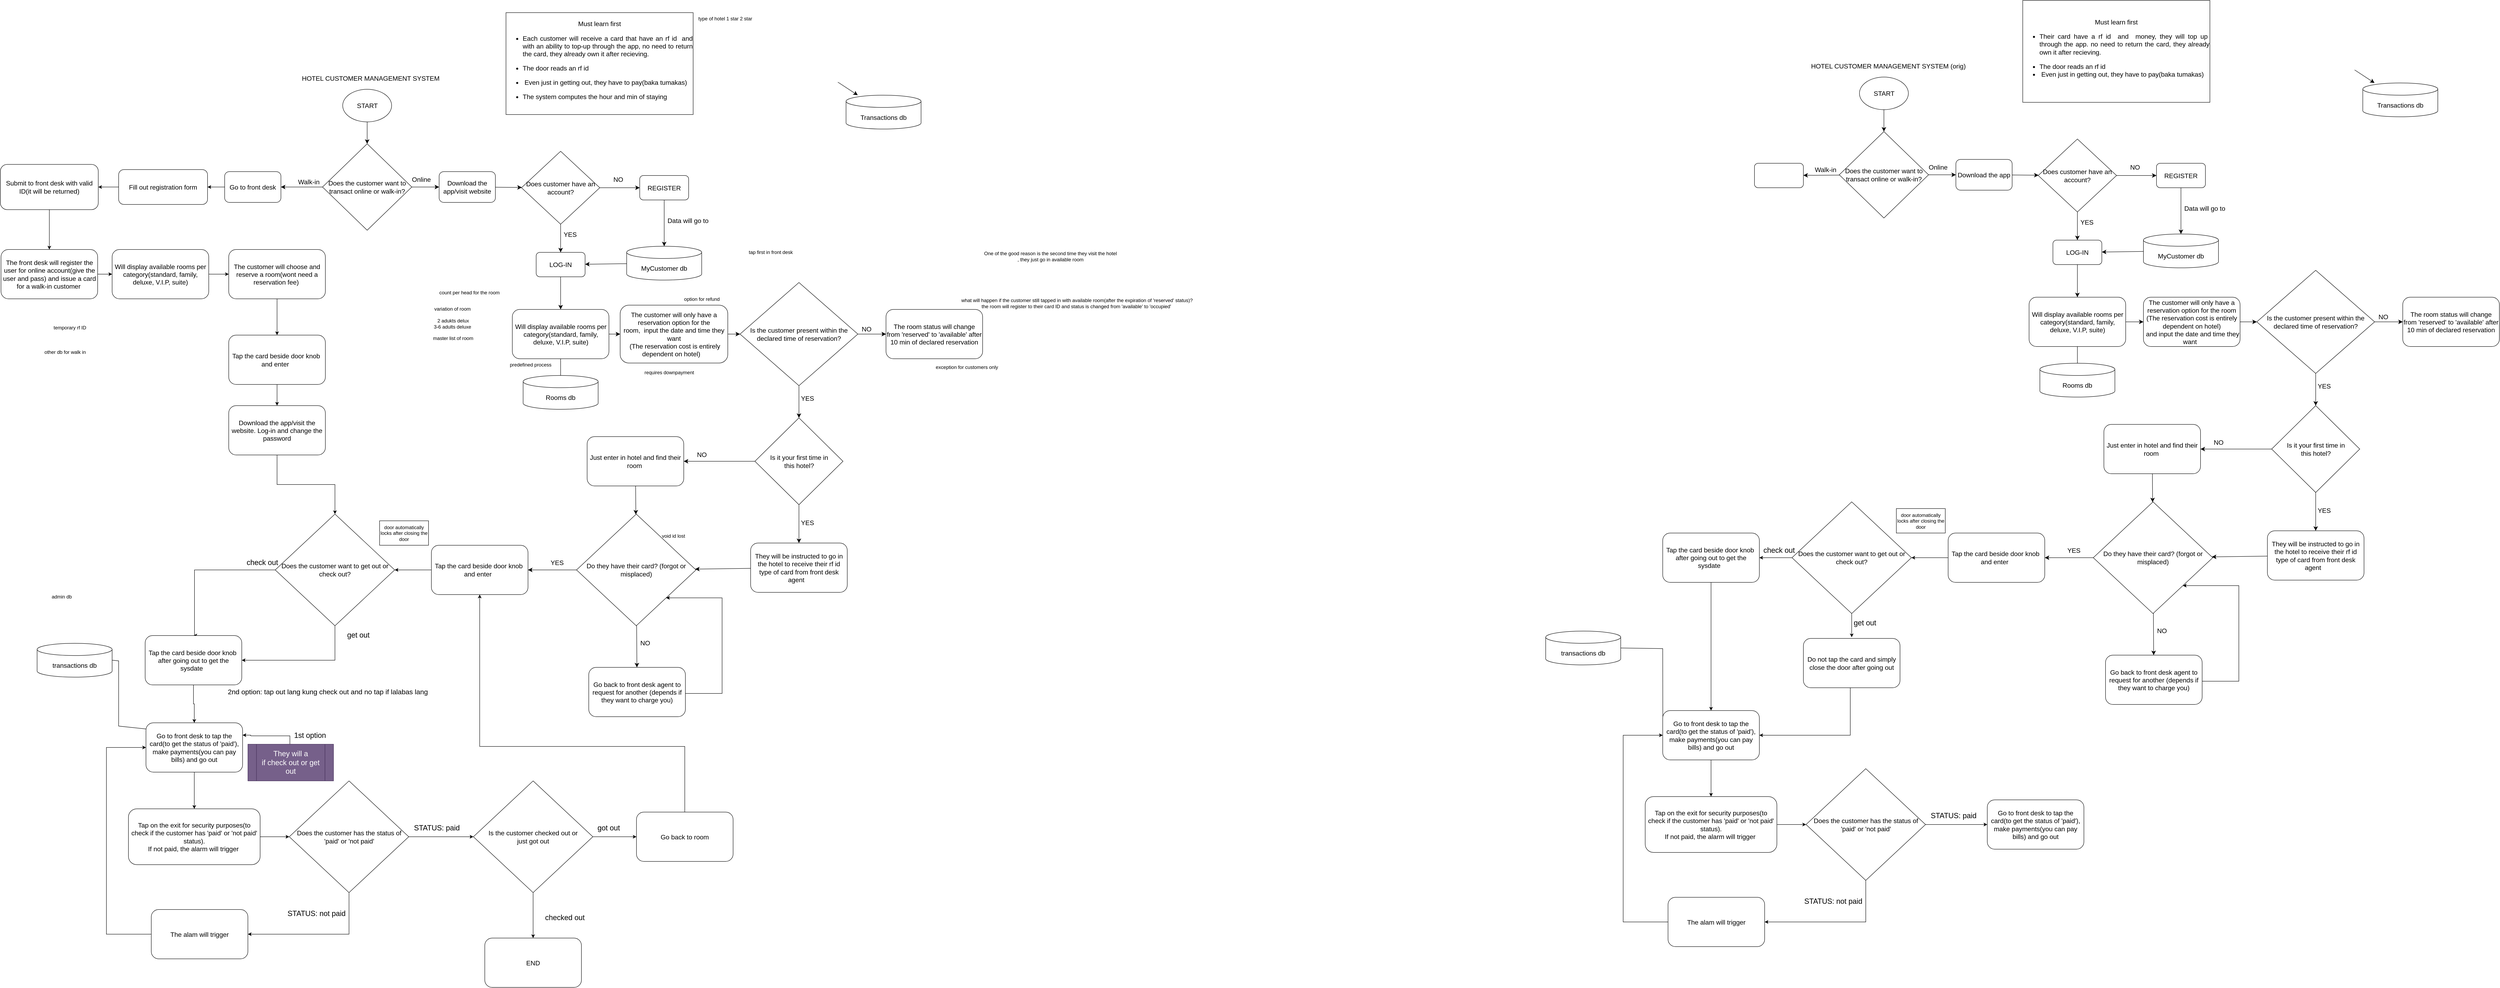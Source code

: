 <mxfile version="21.2.1" type="device">
  <diagram name="Page-1" id="aZgV8eCyQbcmdX_MpPRE">
    <mxGraphModel dx="3067" dy="1353" grid="1" gridSize="10" guides="1" tooltips="1" connect="1" arrows="1" fold="1" page="0" pageScale="1" pageWidth="850" pageHeight="1100" math="0" shadow="0">
      <root>
        <mxCell id="0" />
        <mxCell id="1" parent="0" />
        <mxCell id="vHzP5j8EFXfU7gzcjavY-28" value="" style="edgeStyle=none;curved=1;rounded=0;orthogonalLoop=1;jettySize=auto;html=1;fontSize=12;startSize=8;endSize=8;" parent="1" source="vHzP5j8EFXfU7gzcjavY-1" target="vHzP5j8EFXfU7gzcjavY-18" edge="1">
          <mxGeometry relative="1" as="geometry" />
        </mxCell>
        <mxCell id="vHzP5j8EFXfU7gzcjavY-1" value="START" style="ellipse;whiteSpace=wrap;html=1;fontSize=16;" parent="1" vertex="1">
          <mxGeometry x="-410.5" y="38" width="120" height="80" as="geometry" />
        </mxCell>
        <mxCell id="vHzP5j8EFXfU7gzcjavY-12" value="" style="edgeStyle=none;curved=1;rounded=0;orthogonalLoop=1;jettySize=auto;html=1;fontSize=12;startSize=8;endSize=8;" parent="1" source="vHzP5j8EFXfU7gzcjavY-2" target="vHzP5j8EFXfU7gzcjavY-9" edge="1">
          <mxGeometry relative="1" as="geometry" />
        </mxCell>
        <mxCell id="vHzP5j8EFXfU7gzcjavY-2" value="REGISTER" style="rounded=1;whiteSpace=wrap;html=1;fontSize=16;" parent="1" vertex="1">
          <mxGeometry x="318" y="249.5" width="120" height="60" as="geometry" />
        </mxCell>
        <mxCell id="vHzP5j8EFXfU7gzcjavY-4" value="" style="edgeStyle=none;curved=1;rounded=0;orthogonalLoop=1;jettySize=auto;html=1;fontSize=12;startSize=8;endSize=8;" parent="1" source="vHzP5j8EFXfU7gzcjavY-3" target="vHzP5j8EFXfU7gzcjavY-2" edge="1">
          <mxGeometry relative="1" as="geometry" />
        </mxCell>
        <mxCell id="vHzP5j8EFXfU7gzcjavY-8" value="" style="edgeStyle=none;curved=1;rounded=0;orthogonalLoop=1;jettySize=auto;html=1;fontSize=12;startSize=8;endSize=8;" parent="1" source="vHzP5j8EFXfU7gzcjavY-3" target="vHzP5j8EFXfU7gzcjavY-7" edge="1">
          <mxGeometry relative="1" as="geometry" />
        </mxCell>
        <mxCell id="vHzP5j8EFXfU7gzcjavY-3" value="Does customer have an account?" style="rhombus;whiteSpace=wrap;html=1;fontSize=16;" parent="1" vertex="1">
          <mxGeometry x="28" y="190" width="192" height="179" as="geometry" />
        </mxCell>
        <mxCell id="vHzP5j8EFXfU7gzcjavY-5" value="NO" style="text;html=1;align=center;verticalAlign=middle;resizable=0;points=[];autosize=1;strokeColor=none;fillColor=none;fontSize=16;" parent="1" vertex="1">
          <mxGeometry x="244" y="243" width="42" height="31" as="geometry" />
        </mxCell>
        <mxCell id="vHzP5j8EFXfU7gzcjavY-6" value="YES" style="text;html=1;align=center;verticalAlign=middle;resizable=0;points=[];autosize=1;strokeColor=none;fillColor=none;fontSize=16;" parent="1" vertex="1">
          <mxGeometry x="122" y="378" width="50" height="31" as="geometry" />
        </mxCell>
        <mxCell id="vHzP5j8EFXfU7gzcjavY-14" value="" style="edgeStyle=none;curved=1;rounded=0;orthogonalLoop=1;jettySize=auto;html=1;fontSize=12;startSize=8;endSize=8;" parent="1" source="vHzP5j8EFXfU7gzcjavY-7" target="vHzP5j8EFXfU7gzcjavY-13" edge="1">
          <mxGeometry relative="1" as="geometry" />
        </mxCell>
        <mxCell id="vHzP5j8EFXfU7gzcjavY-7" value="LOG-IN" style="rounded=1;whiteSpace=wrap;html=1;fontSize=16;" parent="1" vertex="1">
          <mxGeometry x="64" y="438" width="120" height="60" as="geometry" />
        </mxCell>
        <mxCell id="vHzP5j8EFXfU7gzcjavY-15" value="" style="edgeStyle=none;curved=1;rounded=0;orthogonalLoop=1;jettySize=auto;html=1;fontSize=12;startSize=8;endSize=8;" parent="1" source="vHzP5j8EFXfU7gzcjavY-9" target="vHzP5j8EFXfU7gzcjavY-7" edge="1">
          <mxGeometry relative="1" as="geometry" />
        </mxCell>
        <mxCell id="vHzP5j8EFXfU7gzcjavY-9" value="MyCustomer db" style="shape=cylinder3;whiteSpace=wrap;html=1;boundedLbl=1;backgroundOutline=1;size=15;fontSize=16;" parent="1" vertex="1">
          <mxGeometry x="286" y="423" width="184" height="83" as="geometry" />
        </mxCell>
        <mxCell id="vHzP5j8EFXfU7gzcjavY-11" value="Data will go to" style="text;html=1;align=center;verticalAlign=middle;resizable=0;points=[];autosize=1;strokeColor=none;fillColor=none;fontSize=16;" parent="1" vertex="1">
          <mxGeometry x="376" y="344" width="119" height="31" as="geometry" />
        </mxCell>
        <mxCell id="vHzP5j8EFXfU7gzcjavY-17" value="" style="edgeStyle=none;curved=1;rounded=0;orthogonalLoop=1;jettySize=auto;html=1;fontSize=12;startSize=8;endSize=8;" parent="1" source="vHzP5j8EFXfU7gzcjavY-13" target="vHzP5j8EFXfU7gzcjavY-16" edge="1">
          <mxGeometry relative="1" as="geometry" />
        </mxCell>
        <mxCell id="vHzP5j8EFXfU7gzcjavY-13" value="Will display available rooms per category(standard, family, deluxe, V.I.P, suite)" style="rounded=1;whiteSpace=wrap;html=1;fontSize=16;" parent="1" vertex="1">
          <mxGeometry x="5.5" y="578" width="237" height="121" as="geometry" />
        </mxCell>
        <mxCell id="vHzP5j8EFXfU7gzcjavY-29" value="" style="edgeStyle=none;curved=1;rounded=0;orthogonalLoop=1;jettySize=auto;html=1;fontSize=12;startSize=8;endSize=8;entryX=0;entryY=0.5;entryDx=0;entryDy=0;" parent="1" source="vHzP5j8EFXfU7gzcjavY-16" target="vHzP5j8EFXfU7gzcjavY-51" edge="1">
          <mxGeometry relative="1" as="geometry">
            <mxPoint x="606" y="637.323" as="targetPoint" />
          </mxGeometry>
        </mxCell>
        <mxCell id="vHzP5j8EFXfU7gzcjavY-16" value="The customer will only have a reservation option for the room,&amp;nbsp;&amp;nbsp;input the date and time they want&lt;br&gt;&amp;nbsp;(The reservation cost is entirely dependent on hotel)&amp;nbsp; &amp;nbsp;" style="rounded=1;whiteSpace=wrap;html=1;fontSize=16;" parent="1" vertex="1">
          <mxGeometry x="270" y="567.5" width="264" height="142" as="geometry" />
        </mxCell>
        <mxCell id="vHzP5j8EFXfU7gzcjavY-23" value="" style="edgeStyle=none;curved=1;rounded=0;orthogonalLoop=1;jettySize=auto;html=1;fontSize=12;startSize=8;endSize=8;" parent="1" source="vHzP5j8EFXfU7gzcjavY-18" target="vHzP5j8EFXfU7gzcjavY-21" edge="1">
          <mxGeometry relative="1" as="geometry" />
        </mxCell>
        <mxCell id="vHzP5j8EFXfU7gzcjavY-25" value="" style="edgeStyle=none;curved=1;rounded=0;orthogonalLoop=1;jettySize=auto;html=1;fontSize=12;startSize=8;endSize=8;entryX=1;entryY=0.5;entryDx=0;entryDy=0;" parent="1" source="vHzP5j8EFXfU7gzcjavY-18" target="HFI7mv-Rq7ysdXP2ffKC-117" edge="1">
          <mxGeometry relative="1" as="geometry">
            <mxPoint x="-548" y="279.092" as="targetPoint" />
          </mxGeometry>
        </mxCell>
        <mxCell id="vHzP5j8EFXfU7gzcjavY-18" value="Does the customer want to transact online or walk-in?" style="rhombus;whiteSpace=wrap;html=1;fontSize=16;" parent="1" vertex="1">
          <mxGeometry x="-460" y="171.75" width="219" height="212" as="geometry" />
        </mxCell>
        <mxCell id="vHzP5j8EFXfU7gzcjavY-20" value="Online" style="text;html=1;align=center;verticalAlign=middle;resizable=0;points=[];autosize=1;strokeColor=none;fillColor=none;fontSize=16;" parent="1" vertex="1">
          <mxGeometry x="-250" y="243" width="64" height="31" as="geometry" />
        </mxCell>
        <mxCell id="vHzP5j8EFXfU7gzcjavY-22" value="" style="edgeStyle=none;curved=1;rounded=0;orthogonalLoop=1;jettySize=auto;html=1;fontSize=12;startSize=8;endSize=8;" parent="1" source="vHzP5j8EFXfU7gzcjavY-21" target="vHzP5j8EFXfU7gzcjavY-3" edge="1">
          <mxGeometry relative="1" as="geometry" />
        </mxCell>
        <mxCell id="vHzP5j8EFXfU7gzcjavY-21" value="Download the app/visit website" style="rounded=1;whiteSpace=wrap;html=1;fontSize=16;" parent="1" vertex="1">
          <mxGeometry x="-174" y="240" width="138" height="75.5" as="geometry" />
        </mxCell>
        <mxCell id="vHzP5j8EFXfU7gzcjavY-26" value="Walk-in" style="text;html=1;align=center;verticalAlign=middle;resizable=0;points=[];autosize=1;strokeColor=none;fillColor=none;fontSize=16;" parent="1" vertex="1">
          <mxGeometry x="-530" y="249.5" width="71" height="31" as="geometry" />
        </mxCell>
        <mxCell id="vHzP5j8EFXfU7gzcjavY-32" value="" style="edgeStyle=none;curved=1;rounded=0;orthogonalLoop=1;jettySize=auto;html=1;fontSize=12;startSize=8;endSize=8;exitX=0.5;exitY=1;exitDx=0;exitDy=0;" parent="1" source="vHzP5j8EFXfU7gzcjavY-51" target="vHzP5j8EFXfU7gzcjavY-31" edge="1">
          <mxGeometry relative="1" as="geometry">
            <mxPoint x="725.689" y="699" as="sourcePoint" />
          </mxGeometry>
        </mxCell>
        <mxCell id="vHzP5j8EFXfU7gzcjavY-44" value="" style="edgeStyle=none;curved=1;rounded=0;orthogonalLoop=1;jettySize=auto;html=1;fontSize=12;startSize=8;endSize=8;" parent="1" target="vHzP5j8EFXfU7gzcjavY-43" edge="1">
          <mxGeometry relative="1" as="geometry">
            <mxPoint x="804" y="20.5" as="sourcePoint" />
          </mxGeometry>
        </mxCell>
        <mxCell id="vHzP5j8EFXfU7gzcjavY-41" value="" style="edgeStyle=none;curved=1;rounded=0;orthogonalLoop=1;jettySize=auto;html=1;fontSize=12;startSize=8;endSize=8;" parent="1" source="vHzP5j8EFXfU7gzcjavY-30" target="vHzP5j8EFXfU7gzcjavY-40" edge="1">
          <mxGeometry relative="1" as="geometry" />
        </mxCell>
        <mxCell id="vHzP5j8EFXfU7gzcjavY-30" value="They will be instructed to go in the hotel to receive their rf id type of card from front desk agent&amp;nbsp; &amp;nbsp;" style="rounded=1;whiteSpace=wrap;html=1;fontSize=16;" parent="1" vertex="1">
          <mxGeometry x="590" y="1151" width="237" height="121" as="geometry" />
        </mxCell>
        <mxCell id="vHzP5j8EFXfU7gzcjavY-33" value="" style="edgeStyle=none;curved=1;rounded=0;orthogonalLoop=1;jettySize=auto;html=1;fontSize=12;startSize=8;endSize=8;" parent="1" source="vHzP5j8EFXfU7gzcjavY-31" target="vHzP5j8EFXfU7gzcjavY-30" edge="1">
          <mxGeometry relative="1" as="geometry" />
        </mxCell>
        <mxCell id="vHzP5j8EFXfU7gzcjavY-36" style="edgeStyle=none;curved=1;rounded=0;orthogonalLoop=1;jettySize=auto;html=1;exitX=0;exitY=0.5;exitDx=0;exitDy=0;entryX=1;entryY=0.5;entryDx=0;entryDy=0;fontSize=12;startSize=8;endSize=8;" parent="1" source="vHzP5j8EFXfU7gzcjavY-31" target="vHzP5j8EFXfU7gzcjavY-35" edge="1">
          <mxGeometry relative="1" as="geometry" />
        </mxCell>
        <mxCell id="vHzP5j8EFXfU7gzcjavY-31" value="Is it your first time in &lt;br&gt;this hotel?" style="rhombus;whiteSpace=wrap;html=1;fontSize=16;" parent="1" vertex="1">
          <mxGeometry x="600.5" y="844" width="216" height="213" as="geometry" />
        </mxCell>
        <mxCell id="vHzP5j8EFXfU7gzcjavY-34" value="YES" style="text;html=1;align=center;verticalAlign=middle;resizable=0;points=[];autosize=1;strokeColor=none;fillColor=none;fontSize=16;" parent="1" vertex="1">
          <mxGeometry x="704" y="1085" width="50" height="31" as="geometry" />
        </mxCell>
        <mxCell id="vHzP5j8EFXfU7gzcjavY-42" value="" style="edgeStyle=none;curved=1;rounded=0;orthogonalLoop=1;jettySize=auto;html=1;fontSize=12;startSize=8;endSize=8;" parent="1" source="vHzP5j8EFXfU7gzcjavY-35" target="vHzP5j8EFXfU7gzcjavY-40" edge="1">
          <mxGeometry relative="1" as="geometry" />
        </mxCell>
        <mxCell id="vHzP5j8EFXfU7gzcjavY-35" value="Just enter in hotel and find their room&amp;nbsp;" style="rounded=1;whiteSpace=wrap;html=1;fontSize=16;" parent="1" vertex="1">
          <mxGeometry x="189" y="890" width="237" height="121" as="geometry" />
        </mxCell>
        <mxCell id="vHzP5j8EFXfU7gzcjavY-37" value="NO" style="text;html=1;align=center;verticalAlign=middle;resizable=0;points=[];autosize=1;strokeColor=none;fillColor=none;fontSize=16;" parent="1" vertex="1">
          <mxGeometry x="449" y="918" width="42" height="31" as="geometry" />
        </mxCell>
        <mxCell id="vHzP5j8EFXfU7gzcjavY-38" value="Must learn first&lt;br&gt;&lt;ul&gt;&lt;li style=&quot;text-align: justify;&quot;&gt;Each customer will receive a card that have an rf id&amp;nbsp; and with an ability to top-up through the app, no need to return the card, they already own it after recieving.&lt;/li&gt;&lt;/ul&gt;&lt;ul&gt;&lt;li style=&quot;text-align: justify;&quot;&gt;The door reads an rf id&lt;/li&gt;&lt;/ul&gt;&lt;ul&gt;&lt;li style=&quot;text-align: justify;&quot;&gt;&amp;nbsp;Even just in getting out, they have to pay(baka tumakas)&lt;/li&gt;&lt;/ul&gt;&lt;ul&gt;&lt;li style=&quot;text-align: justify;&quot;&gt;The system computes the hour and min of staying&lt;/li&gt;&lt;/ul&gt;" style="whiteSpace=wrap;html=1;fontSize=16;" parent="1" vertex="1">
          <mxGeometry x="-10" y="-150" width="459" height="250" as="geometry" />
        </mxCell>
        <mxCell id="vHzP5j8EFXfU7gzcjavY-39" value="HOTEL CUSTOMER MANAGEMENT SYSTEM&amp;nbsp;" style="text;html=1;align=center;verticalAlign=middle;resizable=0;points=[];autosize=1;strokeColor=none;fillColor=none;fontSize=16;" parent="1" vertex="1">
          <mxGeometry x="-525" y="-4" width="370" height="30" as="geometry" />
        </mxCell>
        <mxCell id="vHzP5j8EFXfU7gzcjavY-46" value="" style="edgeStyle=none;curved=1;rounded=0;orthogonalLoop=1;jettySize=auto;html=1;fontSize=12;startSize=8;endSize=8;" parent="1" source="vHzP5j8EFXfU7gzcjavY-40" target="vHzP5j8EFXfU7gzcjavY-45" edge="1">
          <mxGeometry relative="1" as="geometry" />
        </mxCell>
        <mxCell id="vHzP5j8EFXfU7gzcjavY-50" value="" style="edgeStyle=none;curved=1;rounded=0;orthogonalLoop=1;jettySize=auto;html=1;fontSize=12;startSize=8;endSize=8;entryX=1;entryY=0.5;entryDx=0;entryDy=0;" parent="1" source="vHzP5j8EFXfU7gzcjavY-40" target="vHzP5j8EFXfU7gzcjavY-48" edge="1">
          <mxGeometry relative="1" as="geometry" />
        </mxCell>
        <mxCell id="vHzP5j8EFXfU7gzcjavY-40" value="Do they have their card? (forgot or misplaced)" style="rhombus;whiteSpace=wrap;html=1;fontSize=16;" parent="1" vertex="1">
          <mxGeometry x="163" y="1080" width="293" height="274" as="geometry" />
        </mxCell>
        <mxCell id="vHzP5j8EFXfU7gzcjavY-43" value="Transactions db" style="shape=cylinder3;whiteSpace=wrap;html=1;boundedLbl=1;backgroundOutline=1;size=15;fontSize=16;" parent="1" vertex="1">
          <mxGeometry x="824" y="52.5" width="184" height="83" as="geometry" />
        </mxCell>
        <mxCell id="HHGCm1H7fJP7jwC3Dg9E-1" style="edgeStyle=orthogonalEdgeStyle;rounded=0;orthogonalLoop=1;jettySize=auto;html=1;entryX=1;entryY=1;entryDx=0;entryDy=0;" parent="1" source="vHzP5j8EFXfU7gzcjavY-45" target="vHzP5j8EFXfU7gzcjavY-40" edge="1">
          <mxGeometry relative="1" as="geometry">
            <Array as="points">
              <mxPoint x="520" y="1520" />
              <mxPoint x="520" y="1285" />
            </Array>
          </mxGeometry>
        </mxCell>
        <mxCell id="vHzP5j8EFXfU7gzcjavY-45" value="Go back to front desk agent to request for another (depends if they want to charge you)" style="rounded=1;whiteSpace=wrap;html=1;fontSize=16;" parent="1" vertex="1">
          <mxGeometry x="193" y="1456" width="237" height="121" as="geometry" />
        </mxCell>
        <mxCell id="vHzP5j8EFXfU7gzcjavY-47" value="NO" style="text;html=1;align=center;verticalAlign=middle;resizable=0;points=[];autosize=1;strokeColor=none;fillColor=none;fontSize=16;" parent="1" vertex="1">
          <mxGeometry x="310" y="1380" width="42" height="31" as="geometry" />
        </mxCell>
        <mxCell id="K3KeUEr2kpdi1jOSPKH9-2" value="" style="edgeStyle=orthogonalEdgeStyle;rounded=0;orthogonalLoop=1;jettySize=auto;html=1;" parent="1" source="vHzP5j8EFXfU7gzcjavY-48" target="vHzP5j8EFXfU7gzcjavY-60" edge="1">
          <mxGeometry relative="1" as="geometry" />
        </mxCell>
        <mxCell id="vHzP5j8EFXfU7gzcjavY-48" value="Tap the card beside door knob&amp;nbsp;&lt;br&gt;and enter&amp;nbsp;&amp;nbsp;" style="rounded=1;whiteSpace=wrap;html=1;fontSize=16;" parent="1" vertex="1">
          <mxGeometry x="-193" y="1156.5" width="237" height="121" as="geometry" />
        </mxCell>
        <mxCell id="vHzP5j8EFXfU7gzcjavY-49" value="YES" style="text;html=1;align=center;verticalAlign=middle;resizable=0;points=[];autosize=1;strokeColor=none;fillColor=none;fontSize=16;" parent="1" vertex="1">
          <mxGeometry x="90" y="1183" width="50" height="31" as="geometry" />
        </mxCell>
        <mxCell id="vHzP5j8EFXfU7gzcjavY-54" value="" style="edgeStyle=none;curved=1;rounded=0;orthogonalLoop=1;jettySize=auto;html=1;fontSize=12;startSize=8;endSize=8;" parent="1" source="vHzP5j8EFXfU7gzcjavY-51" target="vHzP5j8EFXfU7gzcjavY-53" edge="1">
          <mxGeometry relative="1" as="geometry" />
        </mxCell>
        <mxCell id="vHzP5j8EFXfU7gzcjavY-51" value="Is the customer present within the declared time of reservation?" style="rhombus;whiteSpace=wrap;html=1;fontSize=16;" parent="1" vertex="1">
          <mxGeometry x="564" y="512" width="289" height="253" as="geometry" />
        </mxCell>
        <mxCell id="vHzP5j8EFXfU7gzcjavY-52" value="YES" style="text;html=1;align=center;verticalAlign=middle;resizable=0;points=[];autosize=1;strokeColor=none;fillColor=none;fontSize=16;" parent="1" vertex="1">
          <mxGeometry x="704" y="780" width="50" height="31" as="geometry" />
        </mxCell>
        <mxCell id="vHzP5j8EFXfU7gzcjavY-53" value="The room status will change from &#39;reserved&#39; to &#39;available&#39; after 10 min of declared reservation" style="rounded=1;whiteSpace=wrap;html=1;fontSize=16;" parent="1" vertex="1">
          <mxGeometry x="922" y="578" width="237" height="121" as="geometry" />
        </mxCell>
        <mxCell id="vHzP5j8EFXfU7gzcjavY-55" value="NO" style="text;html=1;align=center;verticalAlign=middle;resizable=0;points=[];autosize=1;strokeColor=none;fillColor=none;fontSize=16;" parent="1" vertex="1">
          <mxGeometry x="853" y="610" width="42" height="31" as="geometry" />
        </mxCell>
        <mxCell id="K3KeUEr2kpdi1jOSPKH9-6" value="" style="edgeStyle=orthogonalEdgeStyle;rounded=0;orthogonalLoop=1;jettySize=auto;html=1;entryX=0.5;entryY=0;entryDx=0;entryDy=0;" parent="1" source="vHzP5j8EFXfU7gzcjavY-60" target="K3KeUEr2kpdi1jOSPKH9-11" edge="1">
          <mxGeometry relative="1" as="geometry">
            <mxPoint x="-658.0" y="1217" as="targetPoint" />
            <Array as="points">
              <mxPoint x="-774" y="1217" />
            </Array>
          </mxGeometry>
        </mxCell>
        <mxCell id="HFI7mv-Rq7ysdXP2ffKC-119" style="edgeStyle=orthogonalEdgeStyle;rounded=0;orthogonalLoop=1;jettySize=auto;html=1;entryX=1;entryY=0.5;entryDx=0;entryDy=0;" edge="1" parent="1" source="vHzP5j8EFXfU7gzcjavY-60" target="K3KeUEr2kpdi1jOSPKH9-11">
          <mxGeometry relative="1" as="geometry">
            <Array as="points">
              <mxPoint x="-430" y="1438" />
            </Array>
          </mxGeometry>
        </mxCell>
        <mxCell id="vHzP5j8EFXfU7gzcjavY-60" value="Does the customer want to get out or check out?" style="rhombus;whiteSpace=wrap;html=1;fontSize=16;" parent="1" vertex="1">
          <mxGeometry x="-576" y="1080" width="293" height="274" as="geometry" />
        </mxCell>
        <mxCell id="K3KeUEr2kpdi1jOSPKH9-1" value="door automatically locks after closing the door" style="whiteSpace=wrap;html=1;" parent="1" vertex="1">
          <mxGeometry x="-320" y="1096.5" width="120" height="60" as="geometry" />
        </mxCell>
        <mxCell id="K3KeUEr2kpdi1jOSPKH9-7" value="&lt;font style=&quot;font-size: 18px;&quot;&gt;get out&amp;nbsp;&lt;/font&gt;" style="text;html=1;align=center;verticalAlign=middle;resizable=0;points=[];autosize=1;strokeColor=none;fillColor=none;" parent="1" vertex="1">
          <mxGeometry x="-410" y="1357" width="80" height="40" as="geometry" />
        </mxCell>
        <mxCell id="K3KeUEr2kpdi1jOSPKH9-14" style="edgeStyle=orthogonalEdgeStyle;rounded=0;orthogonalLoop=1;jettySize=auto;html=1;entryX=0.5;entryY=0;entryDx=0;entryDy=0;" parent="1" source="K3KeUEr2kpdi1jOSPKH9-11" target="K3KeUEr2kpdi1jOSPKH9-13" edge="1">
          <mxGeometry relative="1" as="geometry" />
        </mxCell>
        <mxCell id="K3KeUEr2kpdi1jOSPKH9-11" value="Tap the card beside door knob&amp;nbsp;&lt;br&gt;after going out to get the sysdate&amp;nbsp;&amp;nbsp;" style="rounded=1;whiteSpace=wrap;html=1;fontSize=16;" parent="1" vertex="1">
          <mxGeometry x="-895" y="1378" width="237" height="121" as="geometry" />
        </mxCell>
        <mxCell id="K3KeUEr2kpdi1jOSPKH9-17" style="edgeStyle=orthogonalEdgeStyle;rounded=0;orthogonalLoop=1;jettySize=auto;html=1;entryX=0.5;entryY=0;entryDx=0;entryDy=0;" parent="1" source="K3KeUEr2kpdi1jOSPKH9-13" target="K3KeUEr2kpdi1jOSPKH9-16" edge="1">
          <mxGeometry relative="1" as="geometry" />
        </mxCell>
        <mxCell id="K3KeUEr2kpdi1jOSPKH9-13" value="Go to front desk to tap the card(to get the status of &#39;paid&#39;), make payments(you can pay bills) and go out" style="rounded=1;whiteSpace=wrap;html=1;fontSize=16;" parent="1" vertex="1">
          <mxGeometry x="-893" y="1592" width="237" height="121" as="geometry" />
        </mxCell>
        <mxCell id="HFI7mv-Rq7ysdXP2ffKC-4" value="" style="edgeStyle=orthogonalEdgeStyle;rounded=0;orthogonalLoop=1;jettySize=auto;html=1;" edge="1" parent="1" source="K3KeUEr2kpdi1jOSPKH9-16" target="HFI7mv-Rq7ysdXP2ffKC-3">
          <mxGeometry relative="1" as="geometry" />
        </mxCell>
        <mxCell id="K3KeUEr2kpdi1jOSPKH9-16" value="Tap on the exit for security purposes(to check if the customer has &#39;paid&#39; or &#39;not paid&#39; status).&lt;br&gt;If not paid, the alarm will trigger&amp;nbsp;" style="rounded=1;whiteSpace=wrap;html=1;fontSize=16;" parent="1" vertex="1">
          <mxGeometry x="-936" y="1803" width="323" height="137" as="geometry" />
        </mxCell>
        <mxCell id="K3KeUEr2kpdi1jOSPKH9-18" value="&lt;font style=&quot;font-size: 18px;&quot;&gt;check out&lt;/font&gt;" style="text;html=1;align=center;verticalAlign=middle;resizable=0;points=[];autosize=1;strokeColor=none;fillColor=none;" parent="1" vertex="1">
          <mxGeometry x="-658" y="1178.5" width="100" height="40" as="geometry" />
        </mxCell>
        <mxCell id="HFI7mv-Rq7ysdXP2ffKC-1" value="Rooms db" style="shape=cylinder3;whiteSpace=wrap;html=1;boundedLbl=1;backgroundOutline=1;size=15;fontSize=16;" vertex="1" parent="1">
          <mxGeometry x="32" y="740" width="184" height="83" as="geometry" />
        </mxCell>
        <mxCell id="HFI7mv-Rq7ysdXP2ffKC-2" value="" style="endArrow=none;html=1;rounded=0;entryX=0.5;entryY=1;entryDx=0;entryDy=0;exitX=0.5;exitY=0;exitDx=0;exitDy=0;exitPerimeter=0;" edge="1" parent="1" source="HFI7mv-Rq7ysdXP2ffKC-1" target="vHzP5j8EFXfU7gzcjavY-13">
          <mxGeometry width="50" height="50" relative="1" as="geometry">
            <mxPoint x="-110" y="770" as="sourcePoint" />
            <mxPoint x="-60" y="720" as="targetPoint" />
          </mxGeometry>
        </mxCell>
        <mxCell id="HFI7mv-Rq7ysdXP2ffKC-10" style="edgeStyle=orthogonalEdgeStyle;rounded=0;orthogonalLoop=1;jettySize=auto;html=1;entryX=1;entryY=0.5;entryDx=0;entryDy=0;" edge="1" parent="1" source="HFI7mv-Rq7ysdXP2ffKC-3" target="HFI7mv-Rq7ysdXP2ffKC-7">
          <mxGeometry relative="1" as="geometry">
            <Array as="points">
              <mxPoint x="-395" y="2111" />
            </Array>
          </mxGeometry>
        </mxCell>
        <mxCell id="HFI7mv-Rq7ysdXP2ffKC-13" value="" style="edgeStyle=orthogonalEdgeStyle;rounded=0;orthogonalLoop=1;jettySize=auto;html=1;entryX=0;entryY=0.5;entryDx=0;entryDy=0;" edge="1" parent="1" source="HFI7mv-Rq7ysdXP2ffKC-3" target="HFI7mv-Rq7ysdXP2ffKC-97">
          <mxGeometry relative="1" as="geometry">
            <mxPoint x="-97" y="1871.5" as="targetPoint" />
          </mxGeometry>
        </mxCell>
        <mxCell id="HFI7mv-Rq7ysdXP2ffKC-3" value="Does the customer has the status of &#39;paid&#39; or &#39;not paid&#39;" style="rhombus;whiteSpace=wrap;html=1;fontSize=16;" vertex="1" parent="1">
          <mxGeometry x="-541.5" y="1734.5" width="293" height="274" as="geometry" />
        </mxCell>
        <mxCell id="HFI7mv-Rq7ysdXP2ffKC-6" value="&lt;font style=&quot;font-size: 18px;&quot;&gt;STATUS: not paid&lt;/font&gt;" style="text;html=1;align=center;verticalAlign=middle;resizable=0;points=[];autosize=1;strokeColor=none;fillColor=none;" vertex="1" parent="1">
          <mxGeometry x="-560" y="2040" width="170" height="40" as="geometry" />
        </mxCell>
        <mxCell id="HFI7mv-Rq7ysdXP2ffKC-11" style="edgeStyle=orthogonalEdgeStyle;rounded=0;orthogonalLoop=1;jettySize=auto;html=1;entryX=0;entryY=0.5;entryDx=0;entryDy=0;" edge="1" parent="1" source="HFI7mv-Rq7ysdXP2ffKC-7" target="K3KeUEr2kpdi1jOSPKH9-13">
          <mxGeometry relative="1" as="geometry">
            <Array as="points">
              <mxPoint x="-990" y="2110" />
              <mxPoint x="-990" y="1652" />
            </Array>
          </mxGeometry>
        </mxCell>
        <mxCell id="HFI7mv-Rq7ysdXP2ffKC-7" value="The alam will trigger" style="rounded=1;whiteSpace=wrap;html=1;fontSize=16;" vertex="1" parent="1">
          <mxGeometry x="-880" y="2050" width="237" height="121" as="geometry" />
        </mxCell>
        <mxCell id="HFI7mv-Rq7ysdXP2ffKC-14" value="&lt;font style=&quot;font-size: 18px;&quot;&gt;STATUS: paid&lt;/font&gt;" style="text;html=1;align=center;verticalAlign=middle;resizable=0;points=[];autosize=1;strokeColor=none;fillColor=none;" vertex="1" parent="1">
          <mxGeometry x="-250" y="1830" width="140" height="40" as="geometry" />
        </mxCell>
        <mxCell id="HFI7mv-Rq7ysdXP2ffKC-15" value="transactions db" style="shape=cylinder3;whiteSpace=wrap;html=1;boundedLbl=1;backgroundOutline=1;size=15;fontSize=16;" vertex="1" parent="1">
          <mxGeometry x="-1160" y="1397" width="184" height="83" as="geometry" />
        </mxCell>
        <mxCell id="HFI7mv-Rq7ysdXP2ffKC-16" value="" style="endArrow=none;html=1;rounded=0;exitX=1;exitY=0.5;exitDx=0;exitDy=0;exitPerimeter=0;entryX=0.001;entryY=0.125;entryDx=0;entryDy=0;entryPerimeter=0;" edge="1" parent="1" source="HFI7mv-Rq7ysdXP2ffKC-15" target="K3KeUEr2kpdi1jOSPKH9-13">
          <mxGeometry width="50" height="50" relative="1" as="geometry">
            <mxPoint x="-920" y="1500" as="sourcePoint" />
            <mxPoint x="-870" y="1450" as="targetPoint" />
            <Array as="points">
              <mxPoint x="-960" y="1440" />
              <mxPoint x="-960" y="1600" />
            </Array>
          </mxGeometry>
        </mxCell>
        <mxCell id="HFI7mv-Rq7ysdXP2ffKC-17" value="" style="edgeStyle=none;curved=1;rounded=0;orthogonalLoop=1;jettySize=auto;html=1;fontSize=12;startSize=8;endSize=8;" edge="1" parent="1" source="HFI7mv-Rq7ysdXP2ffKC-18" target="HFI7mv-Rq7ysdXP2ffKC-37">
          <mxGeometry relative="1" as="geometry" />
        </mxCell>
        <mxCell id="HFI7mv-Rq7ysdXP2ffKC-18" value="START" style="ellipse;whiteSpace=wrap;html=1;fontSize=16;" vertex="1" parent="1">
          <mxGeometry x="3309.5" y="8" width="120" height="80" as="geometry" />
        </mxCell>
        <mxCell id="HFI7mv-Rq7ysdXP2ffKC-19" value="" style="edgeStyle=none;curved=1;rounded=0;orthogonalLoop=1;jettySize=auto;html=1;fontSize=12;startSize=8;endSize=8;" edge="1" parent="1" source="HFI7mv-Rq7ysdXP2ffKC-20" target="HFI7mv-Rq7ysdXP2ffKC-29">
          <mxGeometry relative="1" as="geometry" />
        </mxCell>
        <mxCell id="HFI7mv-Rq7ysdXP2ffKC-20" value="REGISTER" style="rounded=1;whiteSpace=wrap;html=1;fontSize=16;" vertex="1" parent="1">
          <mxGeometry x="4038" y="219.5" width="120" height="60" as="geometry" />
        </mxCell>
        <mxCell id="HFI7mv-Rq7ysdXP2ffKC-21" value="" style="edgeStyle=none;curved=1;rounded=0;orthogonalLoop=1;jettySize=auto;html=1;fontSize=12;startSize=8;endSize=8;" edge="1" parent="1" source="HFI7mv-Rq7ysdXP2ffKC-23" target="HFI7mv-Rq7ysdXP2ffKC-20">
          <mxGeometry relative="1" as="geometry" />
        </mxCell>
        <mxCell id="HFI7mv-Rq7ysdXP2ffKC-22" value="" style="edgeStyle=none;curved=1;rounded=0;orthogonalLoop=1;jettySize=auto;html=1;fontSize=12;startSize=8;endSize=8;" edge="1" parent="1" source="HFI7mv-Rq7ysdXP2ffKC-23" target="HFI7mv-Rq7ysdXP2ffKC-27">
          <mxGeometry relative="1" as="geometry" />
        </mxCell>
        <mxCell id="HFI7mv-Rq7ysdXP2ffKC-23" value="Does customer have an account?" style="rhombus;whiteSpace=wrap;html=1;fontSize=16;" vertex="1" parent="1">
          <mxGeometry x="3748" y="160" width="192" height="179" as="geometry" />
        </mxCell>
        <mxCell id="HFI7mv-Rq7ysdXP2ffKC-24" value="NO" style="text;html=1;align=center;verticalAlign=middle;resizable=0;points=[];autosize=1;strokeColor=none;fillColor=none;fontSize=16;" vertex="1" parent="1">
          <mxGeometry x="3964" y="213" width="42" height="31" as="geometry" />
        </mxCell>
        <mxCell id="HFI7mv-Rq7ysdXP2ffKC-25" value="YES" style="text;html=1;align=center;verticalAlign=middle;resizable=0;points=[];autosize=1;strokeColor=none;fillColor=none;fontSize=16;" vertex="1" parent="1">
          <mxGeometry x="3842" y="348" width="50" height="31" as="geometry" />
        </mxCell>
        <mxCell id="HFI7mv-Rq7ysdXP2ffKC-26" value="" style="edgeStyle=none;curved=1;rounded=0;orthogonalLoop=1;jettySize=auto;html=1;fontSize=12;startSize=8;endSize=8;" edge="1" parent="1" source="HFI7mv-Rq7ysdXP2ffKC-27" target="HFI7mv-Rq7ysdXP2ffKC-32">
          <mxGeometry relative="1" as="geometry" />
        </mxCell>
        <mxCell id="HFI7mv-Rq7ysdXP2ffKC-27" value="LOG-IN" style="rounded=1;whiteSpace=wrap;html=1;fontSize=16;" vertex="1" parent="1">
          <mxGeometry x="3784" y="408" width="120" height="60" as="geometry" />
        </mxCell>
        <mxCell id="HFI7mv-Rq7ysdXP2ffKC-28" value="" style="edgeStyle=none;curved=1;rounded=0;orthogonalLoop=1;jettySize=auto;html=1;fontSize=12;startSize=8;endSize=8;" edge="1" parent="1" source="HFI7mv-Rq7ysdXP2ffKC-29" target="HFI7mv-Rq7ysdXP2ffKC-27">
          <mxGeometry relative="1" as="geometry" />
        </mxCell>
        <mxCell id="HFI7mv-Rq7ysdXP2ffKC-29" value="MyCustomer db" style="shape=cylinder3;whiteSpace=wrap;html=1;boundedLbl=1;backgroundOutline=1;size=15;fontSize=16;" vertex="1" parent="1">
          <mxGeometry x="4006" y="393" width="184" height="83" as="geometry" />
        </mxCell>
        <mxCell id="HFI7mv-Rq7ysdXP2ffKC-30" value="Data will go to" style="text;html=1;align=center;verticalAlign=middle;resizable=0;points=[];autosize=1;strokeColor=none;fillColor=none;fontSize=16;" vertex="1" parent="1">
          <mxGeometry x="4096" y="314" width="119" height="31" as="geometry" />
        </mxCell>
        <mxCell id="HFI7mv-Rq7ysdXP2ffKC-31" value="" style="edgeStyle=none;curved=1;rounded=0;orthogonalLoop=1;jettySize=auto;html=1;fontSize=12;startSize=8;endSize=8;" edge="1" parent="1" source="HFI7mv-Rq7ysdXP2ffKC-32" target="HFI7mv-Rq7ysdXP2ffKC-34">
          <mxGeometry relative="1" as="geometry" />
        </mxCell>
        <mxCell id="HFI7mv-Rq7ysdXP2ffKC-32" value="Will display available rooms per category(standard, family, deluxe, V.I.P, suite)" style="rounded=1;whiteSpace=wrap;html=1;fontSize=16;" vertex="1" parent="1">
          <mxGeometry x="3725.5" y="548" width="237" height="121" as="geometry" />
        </mxCell>
        <mxCell id="HFI7mv-Rq7ysdXP2ffKC-33" value="" style="edgeStyle=none;curved=1;rounded=0;orthogonalLoop=1;jettySize=auto;html=1;fontSize=12;startSize=8;endSize=8;entryX=0;entryY=0.5;entryDx=0;entryDy=0;" edge="1" parent="1" source="HFI7mv-Rq7ysdXP2ffKC-34" target="HFI7mv-Rq7ysdXP2ffKC-67">
          <mxGeometry relative="1" as="geometry">
            <mxPoint x="4326" y="607.323" as="targetPoint" />
          </mxGeometry>
        </mxCell>
        <mxCell id="HFI7mv-Rq7ysdXP2ffKC-34" value="The customer will only have a reservation option for the room (The reservation cost is entirely dependent on hotel)&lt;br&gt;&amp;nbsp;and input the date and time they want&amp;nbsp;&amp;nbsp;" style="rounded=1;whiteSpace=wrap;html=1;fontSize=16;" vertex="1" parent="1">
          <mxGeometry x="4006" y="548" width="237" height="121" as="geometry" />
        </mxCell>
        <mxCell id="HFI7mv-Rq7ysdXP2ffKC-35" value="" style="edgeStyle=none;curved=1;rounded=0;orthogonalLoop=1;jettySize=auto;html=1;fontSize=12;startSize=8;endSize=8;" edge="1" parent="1" source="HFI7mv-Rq7ysdXP2ffKC-37" target="HFI7mv-Rq7ysdXP2ffKC-40">
          <mxGeometry relative="1" as="geometry" />
        </mxCell>
        <mxCell id="HFI7mv-Rq7ysdXP2ffKC-36" value="" style="edgeStyle=none;curved=1;rounded=0;orthogonalLoop=1;jettySize=auto;html=1;fontSize=12;startSize=8;endSize=8;" edge="1" parent="1" source="HFI7mv-Rq7ysdXP2ffKC-37" target="HFI7mv-Rq7ysdXP2ffKC-41">
          <mxGeometry relative="1" as="geometry" />
        </mxCell>
        <mxCell id="HFI7mv-Rq7ysdXP2ffKC-37" value="Does the customer want to transact online or walk-in?" style="rhombus;whiteSpace=wrap;html=1;fontSize=16;" vertex="1" parent="1">
          <mxGeometry x="3260" y="141.75" width="219" height="212" as="geometry" />
        </mxCell>
        <mxCell id="HFI7mv-Rq7ysdXP2ffKC-38" value="Online" style="text;html=1;align=center;verticalAlign=middle;resizable=0;points=[];autosize=1;strokeColor=none;fillColor=none;fontSize=16;" vertex="1" parent="1">
          <mxGeometry x="3470" y="213" width="64" height="31" as="geometry" />
        </mxCell>
        <mxCell id="HFI7mv-Rq7ysdXP2ffKC-39" value="" style="edgeStyle=none;curved=1;rounded=0;orthogonalLoop=1;jettySize=auto;html=1;fontSize=12;startSize=8;endSize=8;" edge="1" parent="1" source="HFI7mv-Rq7ysdXP2ffKC-40" target="HFI7mv-Rq7ysdXP2ffKC-23">
          <mxGeometry relative="1" as="geometry" />
        </mxCell>
        <mxCell id="HFI7mv-Rq7ysdXP2ffKC-40" value="Download the app" style="rounded=1;whiteSpace=wrap;html=1;fontSize=16;" vertex="1" parent="1">
          <mxGeometry x="3546" y="210" width="138" height="75.5" as="geometry" />
        </mxCell>
        <mxCell id="HFI7mv-Rq7ysdXP2ffKC-41" value="" style="rounded=1;whiteSpace=wrap;html=1;fontSize=16;" vertex="1" parent="1">
          <mxGeometry x="3052" y="219.5" width="120" height="60" as="geometry" />
        </mxCell>
        <mxCell id="HFI7mv-Rq7ysdXP2ffKC-42" value="Walk-in" style="text;html=1;align=center;verticalAlign=middle;resizable=0;points=[];autosize=1;strokeColor=none;fillColor=none;fontSize=16;" vertex="1" parent="1">
          <mxGeometry x="3190" y="219.5" width="71" height="31" as="geometry" />
        </mxCell>
        <mxCell id="HFI7mv-Rq7ysdXP2ffKC-43" value="" style="edgeStyle=none;curved=1;rounded=0;orthogonalLoop=1;jettySize=auto;html=1;fontSize=12;startSize=8;endSize=8;exitX=0.5;exitY=1;exitDx=0;exitDy=0;" edge="1" parent="1" source="HFI7mv-Rq7ysdXP2ffKC-67" target="HFI7mv-Rq7ysdXP2ffKC-49">
          <mxGeometry relative="1" as="geometry">
            <mxPoint x="4445.689" y="669" as="sourcePoint" />
          </mxGeometry>
        </mxCell>
        <mxCell id="HFI7mv-Rq7ysdXP2ffKC-44" value="" style="edgeStyle=none;curved=1;rounded=0;orthogonalLoop=1;jettySize=auto;html=1;fontSize=12;startSize=8;endSize=8;" edge="1" parent="1" target="HFI7mv-Rq7ysdXP2ffKC-59">
          <mxGeometry relative="1" as="geometry">
            <mxPoint x="4524" y="-9.5" as="sourcePoint" />
          </mxGeometry>
        </mxCell>
        <mxCell id="HFI7mv-Rq7ysdXP2ffKC-45" value="" style="edgeStyle=none;curved=1;rounded=0;orthogonalLoop=1;jettySize=auto;html=1;fontSize=12;startSize=8;endSize=8;" edge="1" parent="1" source="HFI7mv-Rq7ysdXP2ffKC-46" target="HFI7mv-Rq7ysdXP2ffKC-58">
          <mxGeometry relative="1" as="geometry" />
        </mxCell>
        <mxCell id="HFI7mv-Rq7ysdXP2ffKC-46" value="They will be instructed to go in the hotel to receive their rf id type of card from front desk agent&amp;nbsp; &amp;nbsp;" style="rounded=1;whiteSpace=wrap;html=1;fontSize=16;" vertex="1" parent="1">
          <mxGeometry x="4310" y="1121" width="237" height="121" as="geometry" />
        </mxCell>
        <mxCell id="HFI7mv-Rq7ysdXP2ffKC-47" value="" style="edgeStyle=none;curved=1;rounded=0;orthogonalLoop=1;jettySize=auto;html=1;fontSize=12;startSize=8;endSize=8;" edge="1" parent="1" source="HFI7mv-Rq7ysdXP2ffKC-49" target="HFI7mv-Rq7ysdXP2ffKC-46">
          <mxGeometry relative="1" as="geometry" />
        </mxCell>
        <mxCell id="HFI7mv-Rq7ysdXP2ffKC-48" style="edgeStyle=none;curved=1;rounded=0;orthogonalLoop=1;jettySize=auto;html=1;exitX=0;exitY=0.5;exitDx=0;exitDy=0;entryX=1;entryY=0.5;entryDx=0;entryDy=0;fontSize=12;startSize=8;endSize=8;" edge="1" parent="1" source="HFI7mv-Rq7ysdXP2ffKC-49" target="HFI7mv-Rq7ysdXP2ffKC-52">
          <mxGeometry relative="1" as="geometry" />
        </mxCell>
        <mxCell id="HFI7mv-Rq7ysdXP2ffKC-49" value="Is it your first time in &lt;br&gt;this hotel?" style="rhombus;whiteSpace=wrap;html=1;fontSize=16;" vertex="1" parent="1">
          <mxGeometry x="4320.5" y="814" width="216" height="213" as="geometry" />
        </mxCell>
        <mxCell id="HFI7mv-Rq7ysdXP2ffKC-50" value="YES" style="text;html=1;align=center;verticalAlign=middle;resizable=0;points=[];autosize=1;strokeColor=none;fillColor=none;fontSize=16;" vertex="1" parent="1">
          <mxGeometry x="4424" y="1055" width="50" height="31" as="geometry" />
        </mxCell>
        <mxCell id="HFI7mv-Rq7ysdXP2ffKC-51" value="" style="edgeStyle=none;curved=1;rounded=0;orthogonalLoop=1;jettySize=auto;html=1;fontSize=12;startSize=8;endSize=8;" edge="1" parent="1" source="HFI7mv-Rq7ysdXP2ffKC-52" target="HFI7mv-Rq7ysdXP2ffKC-58">
          <mxGeometry relative="1" as="geometry" />
        </mxCell>
        <mxCell id="HFI7mv-Rq7ysdXP2ffKC-52" value="Just enter in hotel and find their room&amp;nbsp;" style="rounded=1;whiteSpace=wrap;html=1;fontSize=16;" vertex="1" parent="1">
          <mxGeometry x="3909" y="860" width="237" height="121" as="geometry" />
        </mxCell>
        <mxCell id="HFI7mv-Rq7ysdXP2ffKC-53" value="NO" style="text;html=1;align=center;verticalAlign=middle;resizable=0;points=[];autosize=1;strokeColor=none;fillColor=none;fontSize=16;" vertex="1" parent="1">
          <mxGeometry x="4169" y="888" width="42" height="31" as="geometry" />
        </mxCell>
        <mxCell id="HFI7mv-Rq7ysdXP2ffKC-54" value="Must learn first&lt;br&gt;&lt;ul&gt;&lt;li style=&quot;text-align: justify;&quot;&gt;Their card have a rf id&amp;nbsp; and&amp;nbsp; money, they will top up&amp;nbsp; through the app. no need to return the card, they already own it after recieving.&lt;/li&gt;&lt;/ul&gt;&lt;ul&gt;&lt;li style=&quot;text-align: justify;&quot;&gt;The door reads an rf id&lt;/li&gt;&lt;li style=&quot;text-align: justify;&quot;&gt;&amp;nbsp;Even just in getting out, they have to pay(baka tumakas)&lt;/li&gt;&lt;/ul&gt;" style="whiteSpace=wrap;html=1;fontSize=16;" vertex="1" parent="1">
          <mxGeometry x="3710" y="-180" width="459" height="250" as="geometry" />
        </mxCell>
        <mxCell id="HFI7mv-Rq7ysdXP2ffKC-55" value="HOTEL CUSTOMER MANAGEMENT SYSTEM (orig)" style="text;html=1;align=center;verticalAlign=middle;resizable=0;points=[];autosize=1;strokeColor=none;fillColor=none;fontSize=16;" vertex="1" parent="1">
          <mxGeometry x="3180" y="-34" width="400" height="30" as="geometry" />
        </mxCell>
        <mxCell id="HFI7mv-Rq7ysdXP2ffKC-56" value="" style="edgeStyle=none;curved=1;rounded=0;orthogonalLoop=1;jettySize=auto;html=1;fontSize=12;startSize=8;endSize=8;" edge="1" parent="1" source="HFI7mv-Rq7ysdXP2ffKC-58" target="HFI7mv-Rq7ysdXP2ffKC-61">
          <mxGeometry relative="1" as="geometry" />
        </mxCell>
        <mxCell id="HFI7mv-Rq7ysdXP2ffKC-57" value="" style="edgeStyle=none;curved=1;rounded=0;orthogonalLoop=1;jettySize=auto;html=1;fontSize=12;startSize=8;endSize=8;entryX=1;entryY=0.5;entryDx=0;entryDy=0;" edge="1" parent="1" source="HFI7mv-Rq7ysdXP2ffKC-58" target="HFI7mv-Rq7ysdXP2ffKC-64">
          <mxGeometry relative="1" as="geometry" />
        </mxCell>
        <mxCell id="HFI7mv-Rq7ysdXP2ffKC-58" value="Do they have their card? (forgot or misplaced)" style="rhombus;whiteSpace=wrap;html=1;fontSize=16;" vertex="1" parent="1">
          <mxGeometry x="3883" y="1050" width="293" height="274" as="geometry" />
        </mxCell>
        <mxCell id="HFI7mv-Rq7ysdXP2ffKC-59" value="Transactions db" style="shape=cylinder3;whiteSpace=wrap;html=1;boundedLbl=1;backgroundOutline=1;size=15;fontSize=16;" vertex="1" parent="1">
          <mxGeometry x="4544" y="22.5" width="184" height="83" as="geometry" />
        </mxCell>
        <mxCell id="HFI7mv-Rq7ysdXP2ffKC-60" style="edgeStyle=orthogonalEdgeStyle;rounded=0;orthogonalLoop=1;jettySize=auto;html=1;entryX=1;entryY=1;entryDx=0;entryDy=0;" edge="1" parent="1" source="HFI7mv-Rq7ysdXP2ffKC-61" target="HFI7mv-Rq7ysdXP2ffKC-58">
          <mxGeometry relative="1" as="geometry">
            <Array as="points">
              <mxPoint x="4240" y="1490" />
              <mxPoint x="4240" y="1255" />
            </Array>
          </mxGeometry>
        </mxCell>
        <mxCell id="HFI7mv-Rq7ysdXP2ffKC-61" value="Go back to front desk agent to request for another (depends if they want to charge you)" style="rounded=1;whiteSpace=wrap;html=1;fontSize=16;" vertex="1" parent="1">
          <mxGeometry x="3913" y="1426" width="237" height="121" as="geometry" />
        </mxCell>
        <mxCell id="HFI7mv-Rq7ysdXP2ffKC-62" value="NO" style="text;html=1;align=center;verticalAlign=middle;resizable=0;points=[];autosize=1;strokeColor=none;fillColor=none;fontSize=16;" vertex="1" parent="1">
          <mxGeometry x="4030" y="1350" width="42" height="31" as="geometry" />
        </mxCell>
        <mxCell id="HFI7mv-Rq7ysdXP2ffKC-63" value="" style="edgeStyle=orthogonalEdgeStyle;rounded=0;orthogonalLoop=1;jettySize=auto;html=1;" edge="1" parent="1" source="HFI7mv-Rq7ysdXP2ffKC-64" target="HFI7mv-Rq7ysdXP2ffKC-73">
          <mxGeometry relative="1" as="geometry" />
        </mxCell>
        <mxCell id="HFI7mv-Rq7ysdXP2ffKC-64" value="Tap the card beside door knob&amp;nbsp;&lt;br&gt;and enter&amp;nbsp;&amp;nbsp;" style="rounded=1;whiteSpace=wrap;html=1;fontSize=16;" vertex="1" parent="1">
          <mxGeometry x="3527" y="1126.5" width="237" height="121" as="geometry" />
        </mxCell>
        <mxCell id="HFI7mv-Rq7ysdXP2ffKC-65" value="YES" style="text;html=1;align=center;verticalAlign=middle;resizable=0;points=[];autosize=1;strokeColor=none;fillColor=none;fontSize=16;" vertex="1" parent="1">
          <mxGeometry x="3810" y="1153" width="50" height="31" as="geometry" />
        </mxCell>
        <mxCell id="HFI7mv-Rq7ysdXP2ffKC-66" value="" style="edgeStyle=none;curved=1;rounded=0;orthogonalLoop=1;jettySize=auto;html=1;fontSize=12;startSize=8;endSize=8;" edge="1" parent="1" source="HFI7mv-Rq7ysdXP2ffKC-67" target="HFI7mv-Rq7ysdXP2ffKC-69">
          <mxGeometry relative="1" as="geometry" />
        </mxCell>
        <mxCell id="HFI7mv-Rq7ysdXP2ffKC-67" value="Is the customer present within the declared time of reservation?" style="rhombus;whiteSpace=wrap;html=1;fontSize=16;" vertex="1" parent="1">
          <mxGeometry x="4284" y="482" width="289" height="253" as="geometry" />
        </mxCell>
        <mxCell id="HFI7mv-Rq7ysdXP2ffKC-68" value="YES" style="text;html=1;align=center;verticalAlign=middle;resizable=0;points=[];autosize=1;strokeColor=none;fillColor=none;fontSize=16;" vertex="1" parent="1">
          <mxGeometry x="4424" y="750" width="50" height="31" as="geometry" />
        </mxCell>
        <mxCell id="HFI7mv-Rq7ysdXP2ffKC-69" value="The room status will change from &#39;reserved&#39; to &#39;available&#39; after 10 min of declared reservation" style="rounded=1;whiteSpace=wrap;html=1;fontSize=16;" vertex="1" parent="1">
          <mxGeometry x="4642" y="548" width="237" height="121" as="geometry" />
        </mxCell>
        <mxCell id="HFI7mv-Rq7ysdXP2ffKC-70" value="NO" style="text;html=1;align=center;verticalAlign=middle;resizable=0;points=[];autosize=1;strokeColor=none;fillColor=none;fontSize=16;" vertex="1" parent="1">
          <mxGeometry x="4573" y="580" width="42" height="31" as="geometry" />
        </mxCell>
        <mxCell id="HFI7mv-Rq7ysdXP2ffKC-71" value="" style="edgeStyle=orthogonalEdgeStyle;rounded=0;orthogonalLoop=1;jettySize=auto;html=1;" edge="1" parent="1" source="HFI7mv-Rq7ysdXP2ffKC-73">
          <mxGeometry relative="1" as="geometry">
            <mxPoint x="3290.5" y="1382" as="targetPoint" />
          </mxGeometry>
        </mxCell>
        <mxCell id="HFI7mv-Rq7ysdXP2ffKC-72" value="" style="edgeStyle=orthogonalEdgeStyle;rounded=0;orthogonalLoop=1;jettySize=auto;html=1;entryX=1;entryY=0.5;entryDx=0;entryDy=0;" edge="1" parent="1" source="HFI7mv-Rq7ysdXP2ffKC-73" target="HFI7mv-Rq7ysdXP2ffKC-77">
          <mxGeometry relative="1" as="geometry">
            <mxPoint x="3062" y="1187" as="targetPoint" />
          </mxGeometry>
        </mxCell>
        <mxCell id="HFI7mv-Rq7ysdXP2ffKC-73" value="Does the customer want to get out or check out?" style="rhombus;whiteSpace=wrap;html=1;fontSize=16;" vertex="1" parent="1">
          <mxGeometry x="3144" y="1050" width="293" height="274" as="geometry" />
        </mxCell>
        <mxCell id="HFI7mv-Rq7ysdXP2ffKC-74" value="door automatically locks after closing the door" style="whiteSpace=wrap;html=1;" vertex="1" parent="1">
          <mxGeometry x="3400" y="1066.5" width="120" height="60" as="geometry" />
        </mxCell>
        <mxCell id="HFI7mv-Rq7ysdXP2ffKC-75" value="&lt;font style=&quot;font-size: 18px;&quot;&gt;get out&amp;nbsp;&lt;/font&gt;" style="text;html=1;align=center;verticalAlign=middle;resizable=0;points=[];autosize=1;strokeColor=none;fillColor=none;" vertex="1" parent="1">
          <mxGeometry x="3285" y="1327" width="80" height="40" as="geometry" />
        </mxCell>
        <mxCell id="HFI7mv-Rq7ysdXP2ffKC-76" style="edgeStyle=orthogonalEdgeStyle;rounded=0;orthogonalLoop=1;jettySize=auto;html=1;entryX=0.5;entryY=0;entryDx=0;entryDy=0;" edge="1" parent="1" source="HFI7mv-Rq7ysdXP2ffKC-77" target="HFI7mv-Rq7ysdXP2ffKC-81">
          <mxGeometry relative="1" as="geometry" />
        </mxCell>
        <mxCell id="HFI7mv-Rq7ysdXP2ffKC-77" value="Tap the card beside door knob&amp;nbsp;&lt;br&gt;after going out to get the sysdate&amp;nbsp;&amp;nbsp;" style="rounded=1;whiteSpace=wrap;html=1;fontSize=16;" vertex="1" parent="1">
          <mxGeometry x="2827" y="1126.5" width="237" height="121" as="geometry" />
        </mxCell>
        <mxCell id="HFI7mv-Rq7ysdXP2ffKC-78" style="edgeStyle=orthogonalEdgeStyle;rounded=0;orthogonalLoop=1;jettySize=auto;html=1;entryX=1;entryY=0.5;entryDx=0;entryDy=0;" edge="1" parent="1" source="HFI7mv-Rq7ysdXP2ffKC-79" target="HFI7mv-Rq7ysdXP2ffKC-81">
          <mxGeometry relative="1" as="geometry">
            <Array as="points">
              <mxPoint x="3287" y="1623" />
            </Array>
          </mxGeometry>
        </mxCell>
        <mxCell id="HFI7mv-Rq7ysdXP2ffKC-79" value="Do not tap the card and simply close the door after going out" style="rounded=1;whiteSpace=wrap;html=1;fontSize=16;" vertex="1" parent="1">
          <mxGeometry x="3172" y="1385" width="237" height="121" as="geometry" />
        </mxCell>
        <mxCell id="HFI7mv-Rq7ysdXP2ffKC-80" style="edgeStyle=orthogonalEdgeStyle;rounded=0;orthogonalLoop=1;jettySize=auto;html=1;entryX=0.5;entryY=0;entryDx=0;entryDy=0;" edge="1" parent="1" source="HFI7mv-Rq7ysdXP2ffKC-81" target="HFI7mv-Rq7ysdXP2ffKC-83">
          <mxGeometry relative="1" as="geometry" />
        </mxCell>
        <mxCell id="HFI7mv-Rq7ysdXP2ffKC-81" value="Go to front desk to tap the card(to get the status of &#39;paid&#39;), make payments(you can pay bills) and go out" style="rounded=1;whiteSpace=wrap;html=1;fontSize=16;" vertex="1" parent="1">
          <mxGeometry x="2827" y="1562" width="237" height="121" as="geometry" />
        </mxCell>
        <mxCell id="HFI7mv-Rq7ysdXP2ffKC-82" value="" style="edgeStyle=orthogonalEdgeStyle;rounded=0;orthogonalLoop=1;jettySize=auto;html=1;" edge="1" parent="1" source="HFI7mv-Rq7ysdXP2ffKC-83" target="HFI7mv-Rq7ysdXP2ffKC-89">
          <mxGeometry relative="1" as="geometry" />
        </mxCell>
        <mxCell id="HFI7mv-Rq7ysdXP2ffKC-83" value="Tap on the exit for security purposes(to check if the customer has &#39;paid&#39; or &#39;not paid&#39; status).&lt;br&gt;If not paid, the alarm will trigger&amp;nbsp;" style="rounded=1;whiteSpace=wrap;html=1;fontSize=16;" vertex="1" parent="1">
          <mxGeometry x="2784" y="1773" width="323" height="137" as="geometry" />
        </mxCell>
        <mxCell id="HFI7mv-Rq7ysdXP2ffKC-84" value="&lt;font style=&quot;font-size: 18px;&quot;&gt;check out&lt;/font&gt;" style="text;html=1;align=center;verticalAlign=middle;resizable=0;points=[];autosize=1;strokeColor=none;fillColor=none;" vertex="1" parent="1">
          <mxGeometry x="3062" y="1148.5" width="100" height="40" as="geometry" />
        </mxCell>
        <mxCell id="HFI7mv-Rq7ysdXP2ffKC-85" value="Rooms db" style="shape=cylinder3;whiteSpace=wrap;html=1;boundedLbl=1;backgroundOutline=1;size=15;fontSize=16;" vertex="1" parent="1">
          <mxGeometry x="3752" y="710" width="184" height="83" as="geometry" />
        </mxCell>
        <mxCell id="HFI7mv-Rq7ysdXP2ffKC-86" value="" style="endArrow=none;html=1;rounded=0;entryX=0.5;entryY=1;entryDx=0;entryDy=0;exitX=0.5;exitY=0;exitDx=0;exitDy=0;exitPerimeter=0;" edge="1" parent="1" source="HFI7mv-Rq7ysdXP2ffKC-85" target="HFI7mv-Rq7ysdXP2ffKC-32">
          <mxGeometry width="50" height="50" relative="1" as="geometry">
            <mxPoint x="3610" y="740" as="sourcePoint" />
            <mxPoint x="3660" y="690" as="targetPoint" />
          </mxGeometry>
        </mxCell>
        <mxCell id="HFI7mv-Rq7ysdXP2ffKC-87" style="edgeStyle=orthogonalEdgeStyle;rounded=0;orthogonalLoop=1;jettySize=auto;html=1;entryX=1;entryY=0.5;entryDx=0;entryDy=0;" edge="1" parent="1" source="HFI7mv-Rq7ysdXP2ffKC-89" target="HFI7mv-Rq7ysdXP2ffKC-92">
          <mxGeometry relative="1" as="geometry">
            <Array as="points">
              <mxPoint x="3325" y="2081" />
            </Array>
          </mxGeometry>
        </mxCell>
        <mxCell id="HFI7mv-Rq7ysdXP2ffKC-88" value="" style="edgeStyle=orthogonalEdgeStyle;rounded=0;orthogonalLoop=1;jettySize=auto;html=1;" edge="1" parent="1" source="HFI7mv-Rq7ysdXP2ffKC-89" target="HFI7mv-Rq7ysdXP2ffKC-93">
          <mxGeometry relative="1" as="geometry" />
        </mxCell>
        <mxCell id="HFI7mv-Rq7ysdXP2ffKC-89" value="Does the customer has the status of &#39;paid&#39; or &#39;not paid&#39;" style="rhombus;whiteSpace=wrap;html=1;fontSize=16;" vertex="1" parent="1">
          <mxGeometry x="3178.5" y="1704.5" width="293" height="274" as="geometry" />
        </mxCell>
        <mxCell id="HFI7mv-Rq7ysdXP2ffKC-90" value="&lt;font style=&quot;font-size: 18px;&quot;&gt;STATUS: not paid&lt;/font&gt;" style="text;html=1;align=center;verticalAlign=middle;resizable=0;points=[];autosize=1;strokeColor=none;fillColor=none;" vertex="1" parent="1">
          <mxGeometry x="3160" y="2010" width="170" height="40" as="geometry" />
        </mxCell>
        <mxCell id="HFI7mv-Rq7ysdXP2ffKC-91" style="edgeStyle=orthogonalEdgeStyle;rounded=0;orthogonalLoop=1;jettySize=auto;html=1;entryX=0;entryY=0.5;entryDx=0;entryDy=0;" edge="1" parent="1" source="HFI7mv-Rq7ysdXP2ffKC-92" target="HFI7mv-Rq7ysdXP2ffKC-81">
          <mxGeometry relative="1" as="geometry">
            <Array as="points">
              <mxPoint x="2730" y="2080" />
              <mxPoint x="2730" y="1622" />
            </Array>
          </mxGeometry>
        </mxCell>
        <mxCell id="HFI7mv-Rq7ysdXP2ffKC-92" value="The alam will trigger" style="rounded=1;whiteSpace=wrap;html=1;fontSize=16;" vertex="1" parent="1">
          <mxGeometry x="2840" y="2020" width="237" height="121" as="geometry" />
        </mxCell>
        <mxCell id="HFI7mv-Rq7ysdXP2ffKC-93" value="Go to front desk to tap the card(to get the status of &#39;paid&#39;), make payments(you can pay bills) and go out" style="rounded=1;whiteSpace=wrap;html=1;fontSize=16;" vertex="1" parent="1">
          <mxGeometry x="3623" y="1781" width="237" height="121" as="geometry" />
        </mxCell>
        <mxCell id="HFI7mv-Rq7ysdXP2ffKC-94" value="&lt;font style=&quot;font-size: 18px;&quot;&gt;STATUS: paid&lt;/font&gt;" style="text;html=1;align=center;verticalAlign=middle;resizable=0;points=[];autosize=1;strokeColor=none;fillColor=none;" vertex="1" parent="1">
          <mxGeometry x="3470" y="1800" width="140" height="40" as="geometry" />
        </mxCell>
        <mxCell id="HFI7mv-Rq7ysdXP2ffKC-95" value="transactions db" style="shape=cylinder3;whiteSpace=wrap;html=1;boundedLbl=1;backgroundOutline=1;size=15;fontSize=16;" vertex="1" parent="1">
          <mxGeometry x="2540" y="1367" width="184" height="83" as="geometry" />
        </mxCell>
        <mxCell id="HFI7mv-Rq7ysdXP2ffKC-96" value="" style="endArrow=none;html=1;rounded=0;exitX=1;exitY=0.5;exitDx=0;exitDy=0;exitPerimeter=0;entryX=0.001;entryY=0.125;entryDx=0;entryDy=0;entryPerimeter=0;" edge="1" parent="1" source="HFI7mv-Rq7ysdXP2ffKC-95" target="HFI7mv-Rq7ysdXP2ffKC-81">
          <mxGeometry width="50" height="50" relative="1" as="geometry">
            <mxPoint x="2800" y="1470" as="sourcePoint" />
            <mxPoint x="2850" y="1420" as="targetPoint" />
            <Array as="points">
              <mxPoint x="2827" y="1410" />
            </Array>
          </mxGeometry>
        </mxCell>
        <mxCell id="HFI7mv-Rq7ysdXP2ffKC-101" value="" style="edgeStyle=orthogonalEdgeStyle;rounded=0;orthogonalLoop=1;jettySize=auto;html=1;" edge="1" parent="1" source="HFI7mv-Rq7ysdXP2ffKC-97" target="HFI7mv-Rq7ysdXP2ffKC-100">
          <mxGeometry relative="1" as="geometry" />
        </mxCell>
        <mxCell id="HFI7mv-Rq7ysdXP2ffKC-103" value="" style="edgeStyle=orthogonalEdgeStyle;rounded=0;orthogonalLoop=1;jettySize=auto;html=1;" edge="1" parent="1" source="HFI7mv-Rq7ysdXP2ffKC-97" target="HFI7mv-Rq7ysdXP2ffKC-102">
          <mxGeometry relative="1" as="geometry" />
        </mxCell>
        <mxCell id="HFI7mv-Rq7ysdXP2ffKC-97" value="Is the customer checked out or &lt;br&gt;just got out" style="rhombus;whiteSpace=wrap;html=1;fontSize=16;" vertex="1" parent="1">
          <mxGeometry x="-90" y="1734.5" width="293" height="274" as="geometry" />
        </mxCell>
        <mxCell id="HFI7mv-Rq7ysdXP2ffKC-100" value="END" style="rounded=1;whiteSpace=wrap;html=1;fontSize=16;" vertex="1" parent="1">
          <mxGeometry x="-62" y="2120" width="237" height="121" as="geometry" />
        </mxCell>
        <mxCell id="HFI7mv-Rq7ysdXP2ffKC-114" style="edgeStyle=orthogonalEdgeStyle;rounded=0;orthogonalLoop=1;jettySize=auto;html=1;entryX=0.5;entryY=1;entryDx=0;entryDy=0;" edge="1" parent="1" source="HFI7mv-Rq7ysdXP2ffKC-102" target="vHzP5j8EFXfU7gzcjavY-48">
          <mxGeometry relative="1" as="geometry">
            <Array as="points">
              <mxPoint x="429" y="1650" />
              <mxPoint x="-74" y="1650" />
            </Array>
          </mxGeometry>
        </mxCell>
        <mxCell id="HFI7mv-Rq7ysdXP2ffKC-102" value="Go back to room" style="rounded=1;whiteSpace=wrap;html=1;fontSize=16;" vertex="1" parent="1">
          <mxGeometry x="310" y="1811" width="237" height="121" as="geometry" />
        </mxCell>
        <mxCell id="HFI7mv-Rq7ysdXP2ffKC-105" value="&lt;font style=&quot;font-size: 18px;&quot;&gt;checked out&lt;/font&gt;" style="text;html=1;align=center;verticalAlign=middle;resizable=0;points=[];autosize=1;strokeColor=none;fillColor=none;" vertex="1" parent="1">
          <mxGeometry x="74" y="2050" width="120" height="40" as="geometry" />
        </mxCell>
        <mxCell id="HFI7mv-Rq7ysdXP2ffKC-106" value="&lt;font style=&quot;font-size: 18px;&quot;&gt;got out&amp;nbsp;&lt;/font&gt;" style="text;html=1;align=center;verticalAlign=middle;resizable=0;points=[];autosize=1;strokeColor=none;fillColor=none;" vertex="1" parent="1">
          <mxGeometry x="204" y="1830" width="80" height="40" as="geometry" />
        </mxCell>
        <mxCell id="HFI7mv-Rq7ysdXP2ffKC-107" value="count per head for the room" style="text;html=1;align=center;verticalAlign=middle;resizable=0;points=[];autosize=1;strokeColor=none;fillColor=none;" vertex="1" parent="1">
          <mxGeometry x="-185" y="522" width="170" height="30" as="geometry" />
        </mxCell>
        <mxCell id="HFI7mv-Rq7ysdXP2ffKC-108" value="predefined process" style="text;html=1;align=center;verticalAlign=middle;resizable=0;points=[];autosize=1;strokeColor=none;fillColor=none;" vertex="1" parent="1">
          <mxGeometry x="-15" y="699" width="130" height="30" as="geometry" />
        </mxCell>
        <mxCell id="HFI7mv-Rq7ysdXP2ffKC-109" value="variation of room&amp;nbsp;&lt;br&gt;&lt;br&gt;2 adukts delux&lt;br&gt;3-6 adults deluxe&amp;nbsp;&lt;br&gt;&lt;br&gt;master list of room" style="text;html=1;align=center;verticalAlign=middle;resizable=0;points=[];autosize=1;strokeColor=none;fillColor=none;" vertex="1" parent="1">
          <mxGeometry x="-200" y="563" width="120" height="100" as="geometry" />
        </mxCell>
        <mxCell id="HFI7mv-Rq7ysdXP2ffKC-110" value="option for refund" style="text;html=1;align=center;verticalAlign=middle;resizable=0;points=[];autosize=1;strokeColor=none;fillColor=none;" vertex="1" parent="1">
          <mxGeometry x="415" y="537.5" width="110" height="30" as="geometry" />
        </mxCell>
        <mxCell id="HFI7mv-Rq7ysdXP2ffKC-111" value="type of hotel 1 star 2 star&amp;nbsp;" style="text;html=1;align=center;verticalAlign=middle;resizable=0;points=[];autosize=1;strokeColor=none;fillColor=none;" vertex="1" parent="1">
          <mxGeometry x="449" y="-150" width="160" height="30" as="geometry" />
        </mxCell>
        <mxCell id="HFI7mv-Rq7ysdXP2ffKC-112" value="admin db" style="text;html=1;align=center;verticalAlign=middle;resizable=0;points=[];autosize=1;strokeColor=none;fillColor=none;" vertex="1" parent="1">
          <mxGeometry x="-1135" y="1268" width="70" height="30" as="geometry" />
        </mxCell>
        <mxCell id="HFI7mv-Rq7ysdXP2ffKC-113" value="void id lost&amp;nbsp;" style="text;html=1;align=center;verticalAlign=middle;resizable=0;points=[];autosize=1;strokeColor=none;fillColor=none;" vertex="1" parent="1">
          <mxGeometry x="362" y="1118.5" width="80" height="30" as="geometry" />
        </mxCell>
        <mxCell id="HFI7mv-Rq7ysdXP2ffKC-115" value="what will happen if the customer still tapped in with available room(after the expiration of &#39;reserved&#39; status)? &lt;br&gt;the room will register to their card ID and status is changed from &#39;available&#39; to &#39;occupied&#39;&amp;nbsp;" style="text;html=1;align=center;verticalAlign=middle;resizable=0;points=[];autosize=1;strokeColor=none;fillColor=none;" vertex="1" parent="1">
          <mxGeometry x="1095" y="543" width="590" height="40" as="geometry" />
        </mxCell>
        <mxCell id="HFI7mv-Rq7ysdXP2ffKC-116" value="One of the good reason is the second time they visit the hotel&lt;br&gt;, they just go in available room" style="text;html=1;align=center;verticalAlign=middle;resizable=0;points=[];autosize=1;strokeColor=none;fillColor=none;" vertex="1" parent="1">
          <mxGeometry x="1150" y="428" width="350" height="40" as="geometry" />
        </mxCell>
        <mxCell id="HFI7mv-Rq7ysdXP2ffKC-132" value="" style="edgeStyle=orthogonalEdgeStyle;rounded=0;orthogonalLoop=1;jettySize=auto;html=1;" edge="1" parent="1" source="HFI7mv-Rq7ysdXP2ffKC-117" target="HFI7mv-Rq7ysdXP2ffKC-129">
          <mxGeometry relative="1" as="geometry" />
        </mxCell>
        <mxCell id="HFI7mv-Rq7ysdXP2ffKC-117" value="Go to front desk" style="rounded=1;whiteSpace=wrap;html=1;fontSize=16;" vertex="1" parent="1">
          <mxGeometry x="-700" y="240" width="138" height="75.5" as="geometry" />
        </mxCell>
        <mxCell id="HFI7mv-Rq7ysdXP2ffKC-118" value="&lt;br&gt;" style="text;html=1;align=center;verticalAlign=middle;resizable=0;points=[];autosize=1;strokeColor=none;fillColor=none;" vertex="1" parent="1">
          <mxGeometry x="-675" y="1517" width="20" height="30" as="geometry" />
        </mxCell>
        <mxCell id="HFI7mv-Rq7ysdXP2ffKC-121" style="edgeStyle=orthogonalEdgeStyle;rounded=0;orthogonalLoop=1;jettySize=auto;html=1;entryX=1;entryY=0.25;entryDx=0;entryDy=0;" edge="1" parent="1" source="HFI7mv-Rq7ysdXP2ffKC-120" target="K3KeUEr2kpdi1jOSPKH9-13">
          <mxGeometry relative="1" as="geometry">
            <Array as="points">
              <mxPoint x="-540" y="1624" />
              <mxPoint x="-636" y="1624" />
              <mxPoint x="-636" y="1622" />
            </Array>
          </mxGeometry>
        </mxCell>
        <mxCell id="HFI7mv-Rq7ysdXP2ffKC-120" value="&lt;font style=&quot;font-size: 18px;&quot;&gt;They will a&lt;br&gt;if check out or get out&lt;/font&gt;" style="shape=process;whiteSpace=wrap;html=1;backgroundOutline=1;fillColor=#76608a;fontColor=#ffffff;strokeColor=#432D57;" vertex="1" parent="1">
          <mxGeometry x="-643" y="1644.5" width="210" height="90" as="geometry" />
        </mxCell>
        <mxCell id="HFI7mv-Rq7ysdXP2ffKC-122" value="&lt;font style=&quot;font-size: 17px;&quot;&gt;2nd option: tap out lang kung check out and no tap if lalabas lang&amp;nbsp;&lt;/font&gt;" style="text;html=1;align=center;verticalAlign=middle;resizable=0;points=[];autosize=1;strokeColor=none;fillColor=none;" vertex="1" parent="1">
          <mxGeometry x="-705" y="1501.5" width="520" height="30" as="geometry" />
        </mxCell>
        <mxCell id="HFI7mv-Rq7ysdXP2ffKC-123" value="&lt;font style=&quot;font-size: 18px;&quot;&gt;1st option&lt;/font&gt;" style="text;html=1;align=center;verticalAlign=middle;resizable=0;points=[];autosize=1;strokeColor=none;fillColor=none;" vertex="1" parent="1">
          <mxGeometry x="-541.5" y="1602.5" width="100" height="40" as="geometry" />
        </mxCell>
        <mxCell id="HFI7mv-Rq7ysdXP2ffKC-131" value="" style="edgeStyle=orthogonalEdgeStyle;rounded=0;orthogonalLoop=1;jettySize=auto;html=1;" edge="1" parent="1" source="HFI7mv-Rq7ysdXP2ffKC-129" target="HFI7mv-Rq7ysdXP2ffKC-130">
          <mxGeometry relative="1" as="geometry" />
        </mxCell>
        <mxCell id="HFI7mv-Rq7ysdXP2ffKC-129" value="Fill out registration form" style="rounded=1;whiteSpace=wrap;html=1;fontSize=16;" vertex="1" parent="1">
          <mxGeometry x="-960" y="235" width="218" height="85.5" as="geometry" />
        </mxCell>
        <mxCell id="HFI7mv-Rq7ysdXP2ffKC-138" value="" style="edgeStyle=orthogonalEdgeStyle;rounded=0;orthogonalLoop=1;jettySize=auto;html=1;" edge="1" parent="1" source="HFI7mv-Rq7ysdXP2ffKC-130" target="HFI7mv-Rq7ysdXP2ffKC-137">
          <mxGeometry relative="1" as="geometry" />
        </mxCell>
        <mxCell id="HFI7mv-Rq7ysdXP2ffKC-130" value="Submit to front desk with valid ID(it will be returned)" style="rounded=1;whiteSpace=wrap;html=1;fontSize=16;" vertex="1" parent="1">
          <mxGeometry x="-1250" y="222.25" width="240" height="111" as="geometry" />
        </mxCell>
        <mxCell id="HFI7mv-Rq7ysdXP2ffKC-136" value="" style="edgeStyle=orthogonalEdgeStyle;rounded=0;orthogonalLoop=1;jettySize=auto;html=1;" edge="1" parent="1" source="HFI7mv-Rq7ysdXP2ffKC-133" target="HFI7mv-Rq7ysdXP2ffKC-135">
          <mxGeometry relative="1" as="geometry" />
        </mxCell>
        <mxCell id="HFI7mv-Rq7ysdXP2ffKC-133" value="Will display available rooms per category(standard, family, deluxe, V.I.P, suite)" style="rounded=1;whiteSpace=wrap;html=1;fontSize=16;" vertex="1" parent="1">
          <mxGeometry x="-976" y="431" width="237" height="121" as="geometry" />
        </mxCell>
        <mxCell id="HFI7mv-Rq7ysdXP2ffKC-141" value="" style="edgeStyle=orthogonalEdgeStyle;rounded=0;orthogonalLoop=1;jettySize=auto;html=1;" edge="1" parent="1" source="HFI7mv-Rq7ysdXP2ffKC-135" target="HFI7mv-Rq7ysdXP2ffKC-140">
          <mxGeometry relative="1" as="geometry" />
        </mxCell>
        <mxCell id="HFI7mv-Rq7ysdXP2ffKC-135" value="The customer will choose and reserve a room(wont need a reservation fee)&amp;nbsp;" style="rounded=1;whiteSpace=wrap;html=1;fontSize=16;" vertex="1" parent="1">
          <mxGeometry x="-690" y="431" width="237" height="121" as="geometry" />
        </mxCell>
        <mxCell id="HFI7mv-Rq7ysdXP2ffKC-139" value="" style="edgeStyle=orthogonalEdgeStyle;rounded=0;orthogonalLoop=1;jettySize=auto;html=1;" edge="1" parent="1" source="HFI7mv-Rq7ysdXP2ffKC-137" target="HFI7mv-Rq7ysdXP2ffKC-133">
          <mxGeometry relative="1" as="geometry" />
        </mxCell>
        <mxCell id="HFI7mv-Rq7ysdXP2ffKC-137" value="The front desk will register the user for online account(give the user and pass) and issue a card for a walk-in customer&amp;nbsp;" style="rounded=1;whiteSpace=wrap;html=1;fontSize=16;" vertex="1" parent="1">
          <mxGeometry x="-1248.5" y="431" width="237" height="121" as="geometry" />
        </mxCell>
        <mxCell id="HFI7mv-Rq7ysdXP2ffKC-143" value="" style="edgeStyle=orthogonalEdgeStyle;rounded=0;orthogonalLoop=1;jettySize=auto;html=1;" edge="1" parent="1" source="HFI7mv-Rq7ysdXP2ffKC-140" target="HFI7mv-Rq7ysdXP2ffKC-142">
          <mxGeometry relative="1" as="geometry" />
        </mxCell>
        <mxCell id="HFI7mv-Rq7ysdXP2ffKC-140" value="Tap the card beside door knob&amp;nbsp;&lt;br&gt;and enter&amp;nbsp;&amp;nbsp;" style="rounded=1;whiteSpace=wrap;html=1;fontSize=16;" vertex="1" parent="1">
          <mxGeometry x="-690" y="641" width="237" height="121" as="geometry" />
        </mxCell>
        <mxCell id="HFI7mv-Rq7ysdXP2ffKC-144" style="edgeStyle=orthogonalEdgeStyle;rounded=0;orthogonalLoop=1;jettySize=auto;html=1;entryX=0.5;entryY=0;entryDx=0;entryDy=0;" edge="1" parent="1" source="HFI7mv-Rq7ysdXP2ffKC-142" target="vHzP5j8EFXfU7gzcjavY-60">
          <mxGeometry relative="1" as="geometry" />
        </mxCell>
        <mxCell id="HFI7mv-Rq7ysdXP2ffKC-142" value="Download the app/visit the website. Log-in and change the password" style="rounded=1;whiteSpace=wrap;html=1;fontSize=16;" vertex="1" parent="1">
          <mxGeometry x="-690" y="814" width="237" height="121" as="geometry" />
        </mxCell>
        <mxCell id="HFI7mv-Rq7ysdXP2ffKC-145" value="exception for customers only" style="text;html=1;align=center;verticalAlign=middle;resizable=0;points=[];autosize=1;strokeColor=none;fillColor=none;" vertex="1" parent="1">
          <mxGeometry x="1030" y="705" width="180" height="30" as="geometry" />
        </mxCell>
        <mxCell id="HFI7mv-Rq7ysdXP2ffKC-146" value="temporary rf ID" style="text;html=1;align=center;verticalAlign=middle;resizable=0;points=[];autosize=1;strokeColor=none;fillColor=none;" vertex="1" parent="1">
          <mxGeometry x="-1130" y="608" width="100" height="30" as="geometry" />
        </mxCell>
        <mxCell id="HFI7mv-Rq7ysdXP2ffKC-147" value="other db for walk in&amp;nbsp;" style="text;html=1;align=center;verticalAlign=middle;resizable=0;points=[];autosize=1;strokeColor=none;fillColor=none;" vertex="1" parent="1">
          <mxGeometry x="-1155" y="668" width="130" height="30" as="geometry" />
        </mxCell>
        <mxCell id="HFI7mv-Rq7ysdXP2ffKC-148" value="tap first in front desk" style="text;html=1;align=center;verticalAlign=middle;resizable=0;points=[];autosize=1;strokeColor=none;fillColor=none;" vertex="1" parent="1">
          <mxGeometry x="574" y="423" width="130" height="30" as="geometry" />
        </mxCell>
        <mxCell id="HFI7mv-Rq7ysdXP2ffKC-149" value="requires downpayment" style="text;html=1;align=center;verticalAlign=middle;resizable=0;points=[];autosize=1;strokeColor=none;fillColor=none;" vertex="1" parent="1">
          <mxGeometry x="320" y="718" width="140" height="30" as="geometry" />
        </mxCell>
      </root>
    </mxGraphModel>
  </diagram>
</mxfile>

